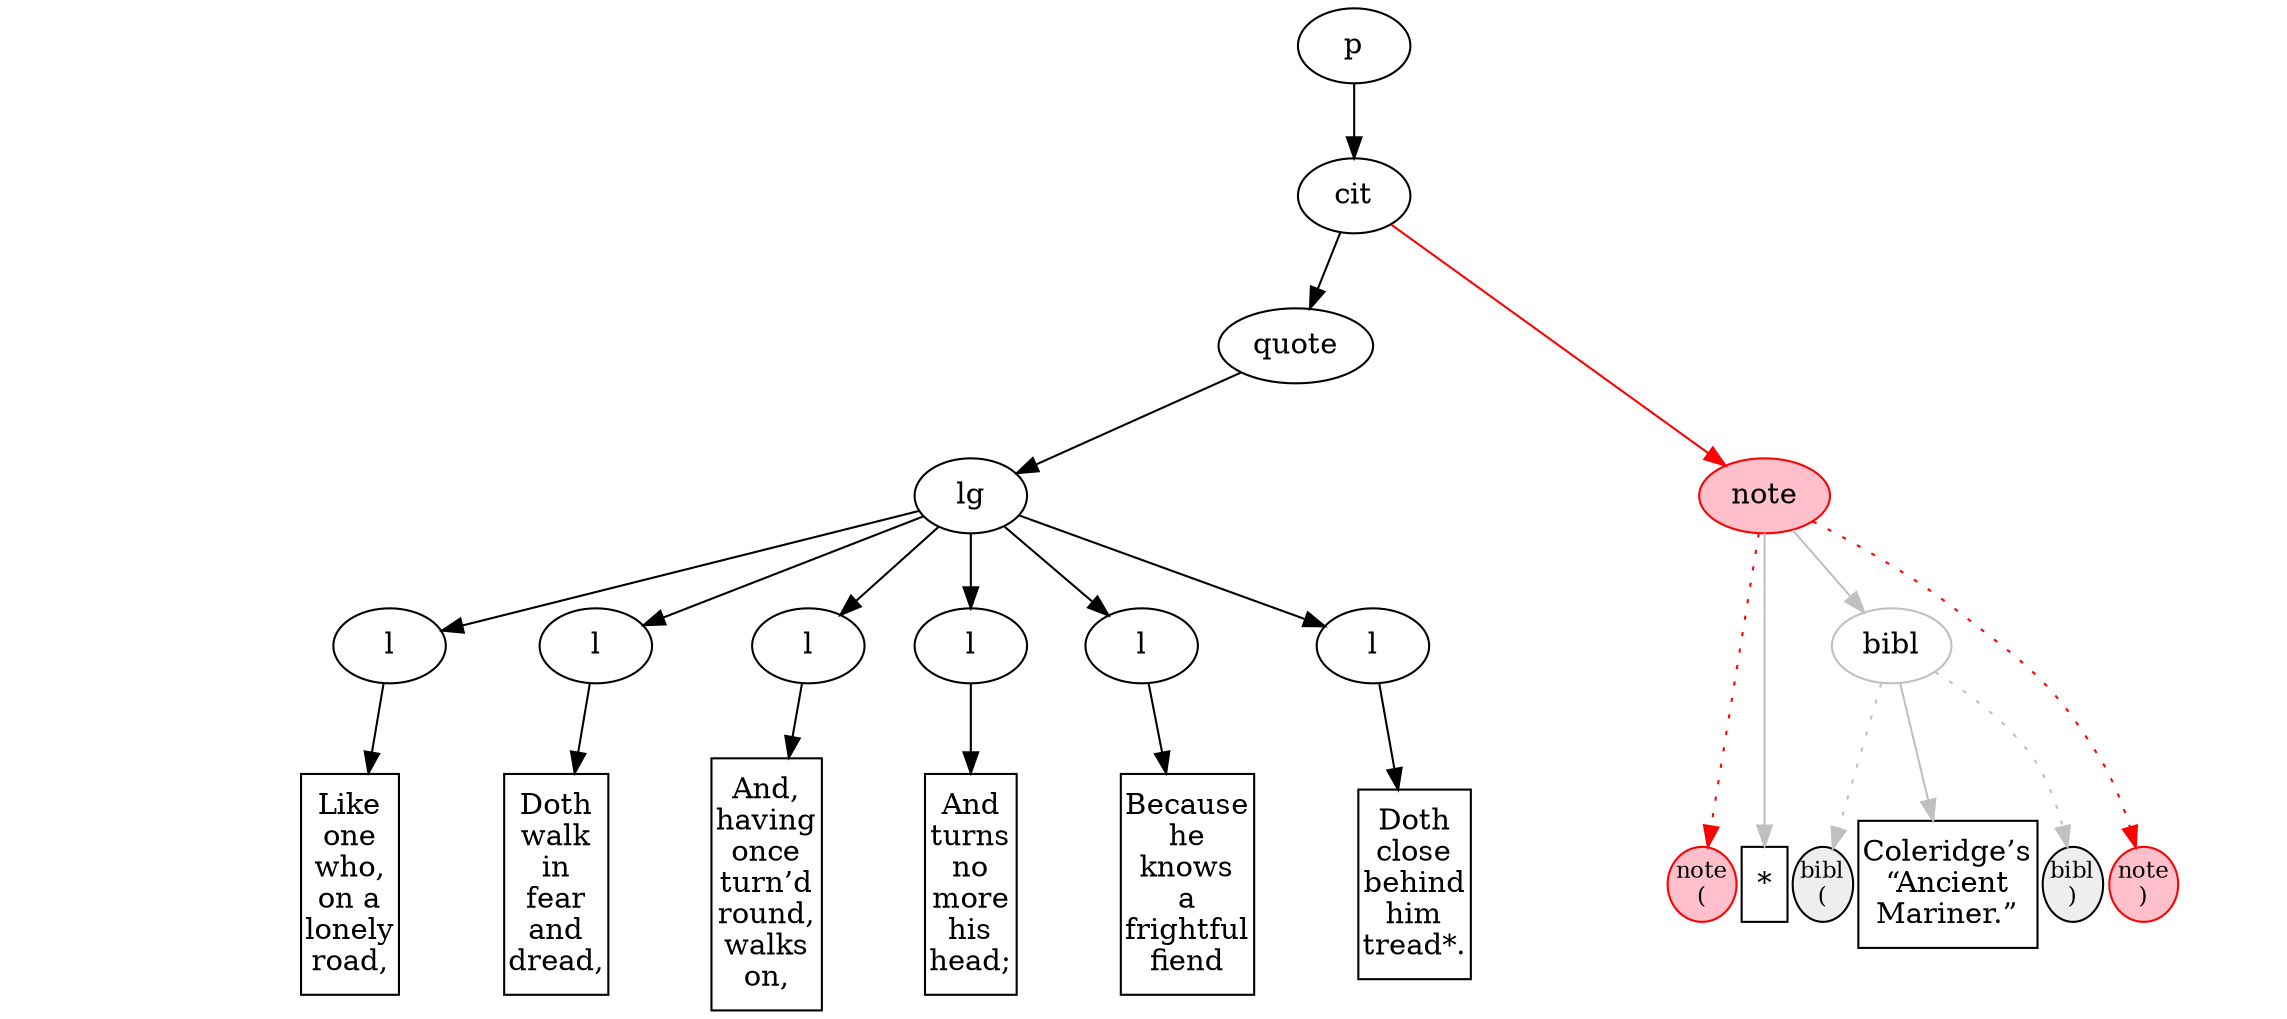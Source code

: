 digraph { 
  graph [nodesep=0.03] ;
  node [ordering=out]; 
  subgraph { 
    rank=same; 
// p_0 is past at 
start_p_0 [label="p\n(", shape=ellipse, margin=0, width=0.3, fontsize=11, color=transparent, style=invis, fillcolor="#EEEEEE"];
end_p_0 [label="p\n)", shape=ellipse, margin=0, width=0.3, fontsize=11, color=transparent, style=invis, fillcolor="#EEEEEE"];
// cit_0 is past at 
start_cit_0 [label="cit\n(", shape=ellipse, margin=0, width=0.3, fontsize=11, color=transparent, style=invis, fillcolor="#EEEEEE"];
end_cit_0 [label="cit\n)", shape=ellipse, margin=0, width=0.3, fontsize=11, color=transparent, style=invis, fillcolor="#EEEEEE"];
// quote_0 is past at 
start_quote_0 [label="quote\n(", shape=ellipse, margin=0, width=0.3, fontsize=11, color=transparent, style=invis, fillcolor="#EEEEEE"];
end_quote_0 [label="quote\n)", shape=ellipse, margin=0, width=0.3, fontsize=11, color=transparent, style=invis, fillcolor="#EEEEEE"];
// lg_0 is past at 
start_lg_0 [label="lg\n(", shape=ellipse, margin=0, width=0.3, fontsize=11, color=transparent, style=invis, fillcolor="#EEEEEE"];
end_lg_0 [label="lg\n)", shape=ellipse, margin=0, width=0.3, fontsize=11, color=transparent, style=invis, fillcolor="#EEEEEE"];
// l_0 is past at 
start_l_0 [label="l\n(", shape=ellipse, margin=0, width=0.3, fontsize=11, color=transparent, style=invis, fillcolor="#EEEEEE"];
end_l_0 [label="l\n)", shape=ellipse, margin=0, width=0.3, fontsize=11, color=transparent, style=invis, fillcolor="#EEEEEE"];
// pcd1 is past at 
pcd1 [shape=box, label="Like\none\nwho,\non a\nlonely\nroad,", color=black, margin="0.03, 0.11", width=0.3];
// l_1 is past at 
start_l_1 [label="l\n(", shape=ellipse, margin=0, width=0.3, fontsize=11, color=transparent, style=invis, fillcolor="#EEEEEE"];
end_l_1 [label="l\n)", shape=ellipse, margin=0, width=0.3, fontsize=11, color=transparent, style=invis, fillcolor="#EEEEEE"];
// pcd2 is past at 
pcd2 [shape=box, label="Doth\nwalk\nin\nfear\nand\ndread,", color=black, margin="0.03, 0.11", width=0.3];
// l_2 is past at 
start_l_2 [label="l\n(", shape=ellipse, margin=0, width=0.3, fontsize=11, color=transparent, style=invis, fillcolor="#EEEEEE"];
end_l_2 [label="l\n)", shape=ellipse, margin=0, width=0.3, fontsize=11, color=transparent, style=invis, fillcolor="#EEEEEE"];
// pcd3 is past at 
pcd3 [shape=box, label="And,\nhaving\nonce\nturn’d\nround,\nwalks\non,", color=black, margin="0.03, 0.11", width=0.3];
// l_3 is past at 
start_l_3 [label="l\n(", shape=ellipse, margin=0, width=0.3, fontsize=11, color=transparent, style=invis, fillcolor="#EEEEEE"];
end_l_3 [label="l\n)", shape=ellipse, margin=0, width=0.3, fontsize=11, color=transparent, style=invis, fillcolor="#EEEEEE"];
// pcd4 is past at 
pcd4 [shape=box, label="And\nturns\nno\nmore\nhis\nhead;", color=black, margin="0.03, 0.11", width=0.3];
// l_4 is past at 
start_l_4 [label="l\n(", shape=ellipse, margin=0, width=0.3, fontsize=11, color=transparent, style=invis, fillcolor="#EEEEEE"];
end_l_4 [label="l\n)", shape=ellipse, margin=0, width=0.3, fontsize=11, color=transparent, style=invis, fillcolor="#EEEEEE"];
// pcd5 is past at 
pcd5 [shape=box, label="Because\nhe\nknows\na\nfrightful\nfiend", color=black, margin="0.03, 0.11", width=0.3];
// l_5 is past at 
start_l_5 [label="l\n(", shape=ellipse, margin=0, width=0.3, fontsize=11, color=transparent, style=invis, fillcolor="#EEEEEE"];
end_l_5 [label="l\n)", shape=ellipse, margin=0, width=0.3, fontsize=11, color=transparent, style=invis, fillcolor="#EEEEEE"];
// pcd6 is past at 
pcd6 [shape=box, label="Doth\nclose\nbehind\nhim\ntread*.", color=black, margin="0.03, 0.11", width=0.3];
// note_8 is current at 
start_note_8 [label="note\n(", shape=ellipse, margin=0, width=0.3, fontsize=11, color=red, style=filled, fillcolor=pink];
end_note_8 [label="note\n)", shape=ellipse, margin=0, width=0.3, fontsize=11, color=red, style=filled, fillcolor=pink];
// pcd7 is future at 
pcd7 [shape=box, label="*", color=black, margin="0.03, 0.11", width=0.3];
// bibl_8 is future at 
start_bibl_8 [label="bibl\n(", shape=ellipse, margin=0, width=0.3, fontsize=11, color=black, style=filled, fillcolor="#EEEEEE"];
end_bibl_8 [label="bibl\n)", shape=ellipse, margin=0, width=0.3, fontsize=11, color=black, style=filled, fillcolor="#EEEEEE"];
// pcd8 is future at 
pcd8 [shape=box, label="Coleridge’s\n“Ancient\nMariner.”", color=black, margin="0.03, 0.11", width=0.3];
  } 

p_0 [label=p, color=black, shape=oval]; 
cit_0 [label=cit, color=black, shape=oval]; 
quote_0 [label=quote, color=black, shape=oval]; 
lg_0 [label=lg, color=black, shape=oval]; 
l_0 [label=l, color=black, shape=oval]; 
l_1 [label=l, color=black, shape=oval]; 
l_2 [label=l, color=black, shape=oval]; 
l_3 [label=l, color=black, shape=oval]; 
l_4 [label=l, color=black, shape=oval]; 
l_5 [label=l, color=black, shape=oval]; 
note_8 [label=note, color=red, shape=oval, style=filled, fillcolor=pink]; 
bibl_8 [label=bibl, color=gray, shape=oval]; 

p_0 -> start_p_0 [color=black, style=invis, arrowhead=none];
p_0 -> cit_0 [color=black, style=solid];
p_0 -> end_p_0 [color=black, style=invis, arrowhead=none];
cit_0 -> start_cit_0 [color=black, style=invis, arrowhead=none];
cit_0 -> quote_0 [color=black, style=solid];
cit_0 -> note_8 [color=red, style=solid];
cit_0 -> end_cit_0 [color=black, style=invis, arrowhead=none];
quote_0 -> start_quote_0 [color=black, style=invis, arrowhead=none];
quote_0 -> lg_0 [color=black, style=solid];
quote_0 -> end_quote_0 [color=black, style=invis, arrowhead=none];
lg_0 -> start_lg_0 [color=black, style=invis, arrowhead=none];
lg_0 -> l_0 [color=black, style=solid];
lg_0 -> l_1 [color=black, style=solid];
lg_0 -> l_2 [color=black, style=solid];
lg_0 -> l_3 [color=black, style=solid];
lg_0 -> l_4 [color=black, style=solid];
lg_0 -> l_5 [color=black, style=solid];
lg_0 -> end_lg_0 [color=black, style=invis, arrowhead=none];
l_0 -> start_l_0 [color=black, style=invis, arrowhead=none];
l_0 -> pcd1 [color=black, style=solid];
l_0 -> end_l_0 [color=black, style=invis, arrowhead=none];
l_1 -> start_l_1 [color=black, style=invis, arrowhead=none];
l_1 -> pcd2 [color=black, style=solid];
l_1 -> end_l_1 [color=black, style=invis, arrowhead=none];
l_2 -> start_l_2 [color=black, style=invis, arrowhead=none];
l_2 -> pcd3 [color=black, style=solid];
l_2 -> end_l_2 [color=black, style=invis, arrowhead=none];
l_3 -> start_l_3 [color=black, style=invis, arrowhead=none];
l_3 -> pcd4 [color=black, style=solid];
l_3 -> end_l_3 [color=black, style=invis, arrowhead=none];
l_4 -> start_l_4 [color=black, style=invis, arrowhead=none];
l_4 -> pcd5 [color=black, style=solid];
l_4 -> end_l_4 [color=black, style=invis, arrowhead=none];
l_5 -> start_l_5 [color=black, style=invis, arrowhead=none];
l_5 -> pcd6 [color=black, style=solid];
l_5 -> end_l_5 [color=black, style=invis, arrowhead=none];
note_8 -> start_note_8 [color=red, style=dotted];
note_8 -> pcd7 [color=gray, style=solid];
note_8 -> bibl_8 [color=gray, style=solid];
note_8 -> end_note_8 [color=red, style=dotted];
bibl_8 -> start_bibl_8 [color=gray, style=dotted];
bibl_8 -> pcd8 [color=gray, style=solid];
bibl_8 -> end_bibl_8 [color=gray, style=dotted];
}
